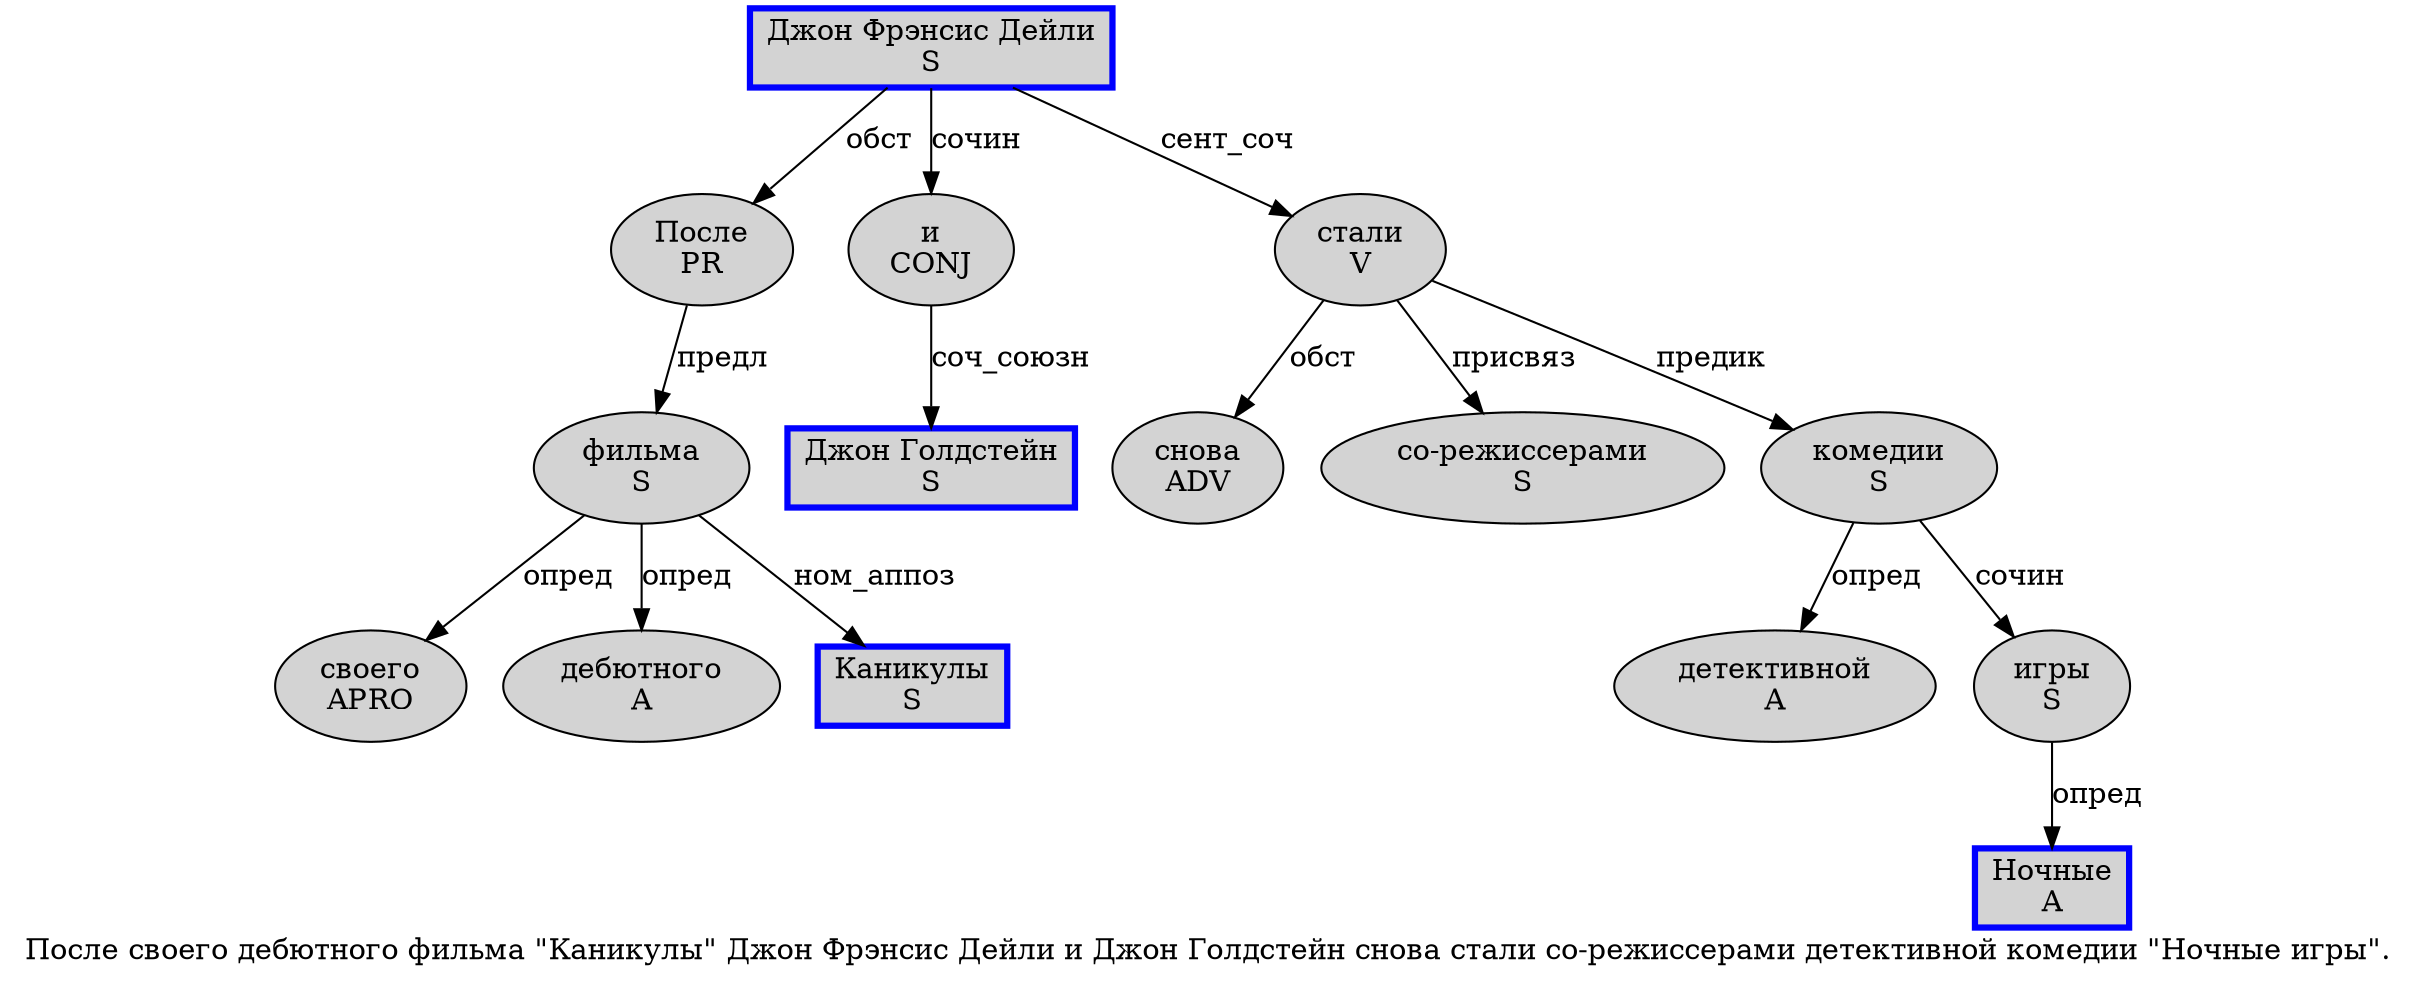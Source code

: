 digraph SENTENCE_1667 {
	graph [label="После своего дебютного фильма \"Каникулы\" Джон Фрэнсис Дейли и Джон Голдстейн снова стали со-режиссерами детективной комедии \"Ночные игры\"."]
	node [style=filled]
		0 [label="После
PR" color="" fillcolor=lightgray penwidth=1 shape=ellipse]
		1 [label="своего
APRO" color="" fillcolor=lightgray penwidth=1 shape=ellipse]
		2 [label="дебютного
A" color="" fillcolor=lightgray penwidth=1 shape=ellipse]
		3 [label="фильма
S" color="" fillcolor=lightgray penwidth=1 shape=ellipse]
		5 [label="Каникулы
S" color=blue fillcolor=lightgray penwidth=3 shape=box]
		7 [label="Джон Фрэнсис Дейли
S" color=blue fillcolor=lightgray penwidth=3 shape=box]
		8 [label="и
CONJ" color="" fillcolor=lightgray penwidth=1 shape=ellipse]
		9 [label="Джон Голдстейн
S" color=blue fillcolor=lightgray penwidth=3 shape=box]
		10 [label="снова
ADV" color="" fillcolor=lightgray penwidth=1 shape=ellipse]
		11 [label="стали
V" color="" fillcolor=lightgray penwidth=1 shape=ellipse]
		12 [label="со-режиссерами
S" color="" fillcolor=lightgray penwidth=1 shape=ellipse]
		13 [label="детективной
A" color="" fillcolor=lightgray penwidth=1 shape=ellipse]
		14 [label="комедии
S" color="" fillcolor=lightgray penwidth=1 shape=ellipse]
		16 [label="Ночные
A" color=blue fillcolor=lightgray penwidth=3 shape=box]
		17 [label="игры
S" color="" fillcolor=lightgray penwidth=1 shape=ellipse]
			17 -> 16 [label="опред"]
			8 -> 9 [label="соч_союзн"]
			0 -> 3 [label="предл"]
			3 -> 1 [label="опред"]
			3 -> 2 [label="опред"]
			3 -> 5 [label="ном_аппоз"]
			7 -> 0 [label="обст"]
			7 -> 8 [label="сочин"]
			7 -> 11 [label="сент_соч"]
			11 -> 10 [label="обст"]
			11 -> 12 [label="присвяз"]
			11 -> 14 [label="предик"]
			14 -> 13 [label="опред"]
			14 -> 17 [label="сочин"]
}